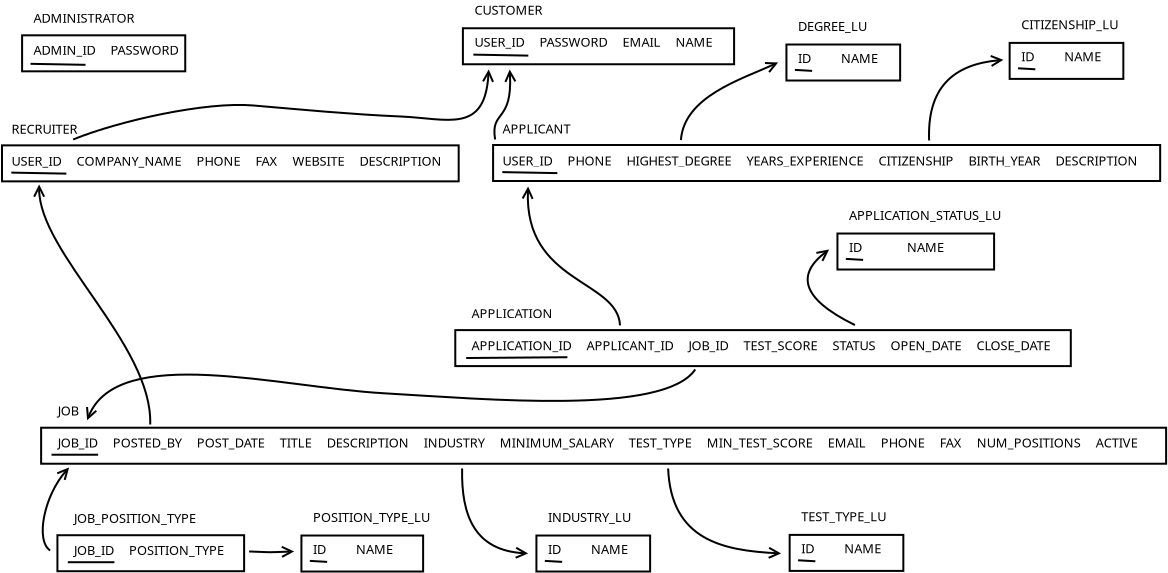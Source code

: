 <?xml version="1.0" encoding="UTF-8"?>
<dia:diagram xmlns:dia="http://www.lysator.liu.se/~alla/dia/">
  <dia:layer name="Background" visible="true">
    <dia:object type="Standard - Box" version="0" id="O0">
      <dia:attribute name="obj_pos">
        <dia:point val="-19.234,18.543"/>
      </dia:attribute>
      <dia:attribute name="obj_bb">
        <dia:rectangle val="-19.284,18.492;-11.027,20.392"/>
      </dia:attribute>
      <dia:attribute name="elem_corner">
        <dia:point val="-19.234,18.543"/>
      </dia:attribute>
      <dia:attribute name="elem_width">
        <dia:real val="8.157"/>
      </dia:attribute>
      <dia:attribute name="elem_height">
        <dia:real val="1.8"/>
      </dia:attribute>
      <dia:attribute name="show_background">
        <dia:boolean val="true"/>
      </dia:attribute>
    </dia:object>
    <dia:object type="Standard - Box" version="0" id="O1">
      <dia:attribute name="obj_pos">
        <dia:point val="2.806,18.19"/>
      </dia:attribute>
      <dia:attribute name="obj_bb">
        <dia:rectangle val="2.756,18.14;16.417,20.04"/>
      </dia:attribute>
      <dia:attribute name="elem_corner">
        <dia:point val="2.806,18.19"/>
      </dia:attribute>
      <dia:attribute name="elem_width">
        <dia:real val="13.56"/>
      </dia:attribute>
      <dia:attribute name="elem_height">
        <dia:real val="1.8"/>
      </dia:attribute>
      <dia:attribute name="show_background">
        <dia:boolean val="true"/>
      </dia:attribute>
    </dia:object>
    <dia:object type="Standard - Box" version="0" id="O2">
      <dia:attribute name="obj_pos">
        <dia:point val="-20.239,24.045"/>
      </dia:attribute>
      <dia:attribute name="obj_bb">
        <dia:rectangle val="-20.289,23.995;2.646,25.895"/>
      </dia:attribute>
      <dia:attribute name="elem_corner">
        <dia:point val="-20.239,24.045"/>
      </dia:attribute>
      <dia:attribute name="elem_width">
        <dia:real val="22.834"/>
      </dia:attribute>
      <dia:attribute name="elem_height">
        <dia:real val="1.8"/>
      </dia:attribute>
      <dia:attribute name="show_background">
        <dia:boolean val="true"/>
      </dia:attribute>
    </dia:object>
    <dia:object type="Standard - Box" version="0" id="O3">
      <dia:attribute name="obj_pos">
        <dia:point val="4.316,24.027"/>
      </dia:attribute>
      <dia:attribute name="obj_bb">
        <dia:rectangle val="4.266,23.977;37.72,25.878"/>
      </dia:attribute>
      <dia:attribute name="elem_corner">
        <dia:point val="4.316,24.027"/>
      </dia:attribute>
      <dia:attribute name="elem_width">
        <dia:real val="33.353"/>
      </dia:attribute>
      <dia:attribute name="elem_height">
        <dia:real val="1.8"/>
      </dia:attribute>
      <dia:attribute name="show_background">
        <dia:boolean val="true"/>
      </dia:attribute>
    </dia:object>
    <dia:object type="Standard - Box" version="0" id="O4">
      <dia:attribute name="obj_pos">
        <dia:point val="2.425,33.282"/>
      </dia:attribute>
      <dia:attribute name="obj_bb">
        <dia:rectangle val="2.375,33.233;33.252,35.133"/>
      </dia:attribute>
      <dia:attribute name="elem_corner">
        <dia:point val="2.425,33.282"/>
      </dia:attribute>
      <dia:attribute name="elem_width">
        <dia:real val="30.776"/>
      </dia:attribute>
      <dia:attribute name="elem_height">
        <dia:real val="1.8"/>
      </dia:attribute>
      <dia:attribute name="show_background">
        <dia:boolean val="true"/>
      </dia:attribute>
    </dia:object>
    <dia:object type="Standard - Box" version="0" id="O5">
      <dia:attribute name="obj_pos">
        <dia:point val="-18.283,38.163"/>
      </dia:attribute>
      <dia:attribute name="obj_bb">
        <dia:rectangle val="-18.333,38.112;38.017,40.013"/>
      </dia:attribute>
      <dia:attribute name="elem_corner">
        <dia:point val="-18.283,38.163"/>
      </dia:attribute>
      <dia:attribute name="elem_width">
        <dia:real val="56.25"/>
      </dia:attribute>
      <dia:attribute name="elem_height">
        <dia:real val="1.8"/>
      </dia:attribute>
      <dia:attribute name="show_background">
        <dia:boolean val="true"/>
      </dia:attribute>
    </dia:object>
    <dia:object type="Standard - Text" version="1" id="O6">
      <dia:attribute name="obj_pos">
        <dia:point val="-17.45,37.55"/>
      </dia:attribute>
      <dia:attribute name="obj_bb">
        <dia:rectangle val="-17.45,37.037;37.145,39.718"/>
      </dia:attribute>
      <dia:attribute name="text">
        <dia:composite type="text">
          <dia:attribute name="string">
            <dia:string>#JOB

JOB_ID     POSTED_BY     POST_DATE     TITLE     DESCRIPTION     INDUSTRY     MINIMUM_SALARY     TEST_TYPE     MIN_TEST_SCORE     EMAIL     PHONE     FAX     NUM_POSITIONS     ACTIVE#</dia:string>
          </dia:attribute>
          <dia:attribute name="font">
            <dia:font family="sans" style="0" name="Helvetica"/>
          </dia:attribute>
          <dia:attribute name="height">
            <dia:real val="0.8"/>
          </dia:attribute>
          <dia:attribute name="pos">
            <dia:point val="-17.45,37.55"/>
          </dia:attribute>
          <dia:attribute name="color">
            <dia:color val="#000000"/>
          </dia:attribute>
          <dia:attribute name="alignment">
            <dia:enum val="0"/>
          </dia:attribute>
        </dia:composite>
      </dia:attribute>
      <dia:attribute name="valign">
        <dia:enum val="3"/>
      </dia:attribute>
    </dia:object>
    <dia:object type="Standard - Line" version="0" id="O7">
      <dia:attribute name="obj_pos">
        <dia:point val="-17.762,39.513"/>
      </dia:attribute>
      <dia:attribute name="obj_bb">
        <dia:rectangle val="-17.812,39.462;-15.383,39.562"/>
      </dia:attribute>
      <dia:attribute name="conn_endpoints">
        <dia:point val="-17.762,39.513"/>
        <dia:point val="-15.433,39.513"/>
      </dia:attribute>
      <dia:attribute name="numcp">
        <dia:int val="1"/>
      </dia:attribute>
    </dia:object>
    <dia:object type="Standard - Text" version="1" id="O8">
      <dia:attribute name="obj_pos">
        <dia:point val="-18.669,17.913"/>
      </dia:attribute>
      <dia:attribute name="obj_bb">
        <dia:rectangle val="-18.669,17.399;-11.501,20.08"/>
      </dia:attribute>
      <dia:attribute name="text">
        <dia:composite type="text">
          <dia:attribute name="string">
            <dia:string>#ADMINISTRATOR

ADMIN_ID     PASSWORD#</dia:string>
          </dia:attribute>
          <dia:attribute name="font">
            <dia:font family="sans" style="0" name="Helvetica"/>
          </dia:attribute>
          <dia:attribute name="height">
            <dia:real val="0.8"/>
          </dia:attribute>
          <dia:attribute name="pos">
            <dia:point val="-18.669,17.913"/>
          </dia:attribute>
          <dia:attribute name="color">
            <dia:color val="#000000"/>
          </dia:attribute>
          <dia:attribute name="alignment">
            <dia:enum val="0"/>
          </dia:attribute>
        </dia:composite>
      </dia:attribute>
      <dia:attribute name="valign">
        <dia:enum val="3"/>
      </dia:attribute>
    </dia:object>
    <dia:object type="Standard - Line" version="0" id="O9">
      <dia:attribute name="obj_pos">
        <dia:point val="-18.813,19.968"/>
      </dia:attribute>
      <dia:attribute name="obj_bb">
        <dia:rectangle val="-18.864,19.918;-16.012,20.069"/>
      </dia:attribute>
      <dia:attribute name="conn_endpoints">
        <dia:point val="-18.813,19.968"/>
        <dia:point val="-16.063,20.018"/>
      </dia:attribute>
      <dia:attribute name="numcp">
        <dia:int val="1"/>
      </dia:attribute>
    </dia:object>
    <dia:object type="Standard - Text" version="1" id="O10">
      <dia:attribute name="obj_pos">
        <dia:point val="3.381,17.512"/>
      </dia:attribute>
      <dia:attribute name="obj_bb">
        <dia:rectangle val="3.381,17.0;15.482,19.68"/>
      </dia:attribute>
      <dia:attribute name="text">
        <dia:composite type="text">
          <dia:attribute name="string">
            <dia:string>#CUSTOMER

USER_ID     PASSWORD     EMAIL     NAME#</dia:string>
          </dia:attribute>
          <dia:attribute name="font">
            <dia:font family="sans" style="0" name="Helvetica"/>
          </dia:attribute>
          <dia:attribute name="height">
            <dia:real val="0.8"/>
          </dia:attribute>
          <dia:attribute name="pos">
            <dia:point val="3.381,17.512"/>
          </dia:attribute>
          <dia:attribute name="color">
            <dia:color val="#000000"/>
          </dia:attribute>
          <dia:attribute name="alignment">
            <dia:enum val="0"/>
          </dia:attribute>
        </dia:composite>
      </dia:attribute>
      <dia:attribute name="valign">
        <dia:enum val="3"/>
      </dia:attribute>
    </dia:object>
    <dia:object type="Standard - Line" version="0" id="O11">
      <dia:attribute name="obj_pos">
        <dia:point val="3.327,19.508"/>
      </dia:attribute>
      <dia:attribute name="obj_bb">
        <dia:rectangle val="3.276,19.457;6.128,19.609"/>
      </dia:attribute>
      <dia:attribute name="conn_endpoints">
        <dia:point val="3.327,19.508"/>
        <dia:point val="6.077,19.558"/>
      </dia:attribute>
      <dia:attribute name="numcp">
        <dia:int val="1"/>
      </dia:attribute>
    </dia:object>
    <dia:object type="Standard - Text" version="1" id="O12">
      <dia:attribute name="obj_pos">
        <dia:point val="-19.769,23.462"/>
      </dia:attribute>
      <dia:attribute name="obj_bb">
        <dia:rectangle val="-19.769,22.95;1.932,25.63"/>
      </dia:attribute>
      <dia:attribute name="text">
        <dia:composite type="text">
          <dia:attribute name="string">
            <dia:string>#RECRUITER

USER_ID     COMPANY_NAME     PHONE     FAX     WEBSITE     DESCRIPTION#</dia:string>
          </dia:attribute>
          <dia:attribute name="font">
            <dia:font family="sans" style="0" name="Helvetica"/>
          </dia:attribute>
          <dia:attribute name="height">
            <dia:real val="0.8"/>
          </dia:attribute>
          <dia:attribute name="pos">
            <dia:point val="-19.769,23.462"/>
          </dia:attribute>
          <dia:attribute name="color">
            <dia:color val="#000000"/>
          </dia:attribute>
          <dia:attribute name="alignment">
            <dia:enum val="0"/>
          </dia:attribute>
        </dia:composite>
      </dia:attribute>
      <dia:attribute name="valign">
        <dia:enum val="3"/>
      </dia:attribute>
    </dia:object>
    <dia:object type="Standard - Line" version="0" id="O13">
      <dia:attribute name="obj_pos">
        <dia:point val="-19.773,25.408"/>
      </dia:attribute>
      <dia:attribute name="obj_bb">
        <dia:rectangle val="-19.824,25.358;-16.972,25.509"/>
      </dia:attribute>
      <dia:attribute name="conn_endpoints">
        <dia:point val="-19.773,25.408"/>
        <dia:point val="-17.023,25.458"/>
      </dia:attribute>
      <dia:attribute name="numcp">
        <dia:int val="1"/>
      </dia:attribute>
    </dia:object>
    <dia:object type="Standard - Text" version="1" id="O14">
      <dia:attribute name="obj_pos">
        <dia:point val="4.781,23.45"/>
      </dia:attribute>
      <dia:attribute name="obj_bb">
        <dia:rectangle val="4.781,22.937;37.177,25.618"/>
      </dia:attribute>
      <dia:attribute name="text">
        <dia:composite type="text">
          <dia:attribute name="string">
            <dia:string>#APPLICANT

USER_ID     PHONE     HIGHEST_DEGREE     YEARS_EXPERIENCE     CITIZENSHIP     BIRTH_YEAR     DESCRIPTION#</dia:string>
          </dia:attribute>
          <dia:attribute name="font">
            <dia:font family="sans" style="0" name="Helvetica"/>
          </dia:attribute>
          <dia:attribute name="height">
            <dia:real val="0.8"/>
          </dia:attribute>
          <dia:attribute name="pos">
            <dia:point val="4.781,23.45"/>
          </dia:attribute>
          <dia:attribute name="color">
            <dia:color val="#000000"/>
          </dia:attribute>
          <dia:attribute name="alignment">
            <dia:enum val="0"/>
          </dia:attribute>
        </dia:composite>
      </dia:attribute>
      <dia:attribute name="valign">
        <dia:enum val="3"/>
      </dia:attribute>
    </dia:object>
    <dia:object type="Standard - Text" version="1" id="O15">
      <dia:attribute name="obj_pos">
        <dia:point val="3.231,32.688"/>
      </dia:attribute>
      <dia:attribute name="obj_bb">
        <dia:rectangle val="3.231,32.193;32.656,34.819"/>
      </dia:attribute>
      <dia:attribute name="text">
        <dia:composite type="text">
          <dia:attribute name="string">
            <dia:string>#APPLICATION

APPLICATION_ID     APPLICANT_ID     JOB_ID     TEST_SCORE     STATUS     OPEN_DATE     CLOSE_DATE#</dia:string>
          </dia:attribute>
          <dia:attribute name="font">
            <dia:font family="sans" style="0" name="Helvetica"/>
          </dia:attribute>
          <dia:attribute name="height">
            <dia:real val="0.8"/>
          </dia:attribute>
          <dia:attribute name="pos">
            <dia:point val="3.231,32.688"/>
          </dia:attribute>
          <dia:attribute name="color">
            <dia:color val="#000000"/>
          </dia:attribute>
          <dia:attribute name="alignment">
            <dia:enum val="0"/>
          </dia:attribute>
        </dia:composite>
      </dia:attribute>
      <dia:attribute name="valign">
        <dia:enum val="3"/>
      </dia:attribute>
    </dia:object>
    <dia:object type="Standard - Line" version="0" id="O16">
      <dia:attribute name="obj_pos">
        <dia:point val="4.777,25.383"/>
      </dia:attribute>
      <dia:attribute name="obj_bb">
        <dia:rectangle val="4.726,25.332;7.578,25.484"/>
      </dia:attribute>
      <dia:attribute name="conn_endpoints">
        <dia:point val="4.777,25.383"/>
        <dia:point val="7.527,25.433"/>
      </dia:attribute>
      <dia:attribute name="numcp">
        <dia:int val="1"/>
      </dia:attribute>
    </dia:object>
    <dia:object type="Standard - Line" version="0" id="O17">
      <dia:attribute name="obj_pos">
        <dia:point val="2.972,34.678"/>
      </dia:attribute>
      <dia:attribute name="obj_bb">
        <dia:rectangle val="2.922,34.587;8.082,34.729"/>
      </dia:attribute>
      <dia:attribute name="conn_endpoints">
        <dia:point val="2.972,34.678"/>
        <dia:point val="8.031,34.638"/>
      </dia:attribute>
      <dia:attribute name="numcp">
        <dia:int val="1"/>
      </dia:attribute>
    </dia:object>
    <dia:object type="Standard - BezierLine" version="0" id="O18">
      <dia:attribute name="obj_pos">
        <dia:point val="-16.683,23.75"/>
      </dia:attribute>
      <dia:attribute name="obj_bb">
        <dia:rectangle val="-16.748,20.173;4.598,23.815"/>
      </dia:attribute>
      <dia:attribute name="bez_points">
        <dia:point val="-16.683,23.75"/>
        <dia:point val="-14.333,22.8"/>
        <dia:point val="-10.033,21.85"/>
        <dia:point val="-7.683,22.05"/>
        <dia:point val="-5.333,22.25"/>
        <dia:point val="-2.733,22.5"/>
        <dia:point val="-0.333,22.6"/>
        <dia:point val="2.067,22.7"/>
        <dia:point val="3.917,23.5"/>
        <dia:point val="4.096,20.25"/>
      </dia:attribute>
      <dia:attribute name="corner_types">
        <dia:enum val="0"/>
        <dia:enum val="0"/>
        <dia:enum val="0"/>
        <dia:enum val="0"/>
      </dia:attribute>
      <dia:attribute name="end_arrow">
        <dia:enum val="1"/>
      </dia:attribute>
      <dia:attribute name="end_arrow_length">
        <dia:real val="0.5"/>
      </dia:attribute>
      <dia:attribute name="end_arrow_width">
        <dia:real val="0.5"/>
      </dia:attribute>
    </dia:object>
    <dia:object type="Standard - BezierLine" version="0" id="O19">
      <dia:attribute name="obj_pos">
        <dia:point val="4.417,23.75"/>
      </dia:attribute>
      <dia:attribute name="obj_bb">
        <dia:rectangle val="4.33,20.172;5.648,23.808"/>
      </dia:attribute>
      <dia:attribute name="bez_points">
        <dia:point val="4.417,23.75"/>
        <dia:point val="4.167,22.25"/>
        <dia:point val="5.296,22.95"/>
        <dia:point val="5.146,20.25"/>
      </dia:attribute>
      <dia:attribute name="corner_types">
        <dia:enum val="0"/>
        <dia:enum val="0"/>
      </dia:attribute>
      <dia:attribute name="end_arrow">
        <dia:enum val="1"/>
      </dia:attribute>
      <dia:attribute name="end_arrow_length">
        <dia:real val="0.5"/>
      </dia:attribute>
      <dia:attribute name="end_arrow_width">
        <dia:real val="0.5"/>
      </dia:attribute>
    </dia:object>
    <dia:object type="Standard - BezierLine" version="0" id="O20">
      <dia:attribute name="obj_pos">
        <dia:point val="-12.829,38.002"/>
      </dia:attribute>
      <dia:attribute name="obj_bb">
        <dia:rectangle val="-18.883,25.95;-12.776,38.054"/>
      </dia:attribute>
      <dia:attribute name="bez_points">
        <dia:point val="-12.829,38.002"/>
        <dia:point val="-12.696,34"/>
        <dia:point val="-18.383,29.45"/>
        <dia:point val="-18.383,26"/>
      </dia:attribute>
      <dia:attribute name="corner_types">
        <dia:enum val="0"/>
        <dia:enum val="0"/>
      </dia:attribute>
      <dia:attribute name="end_arrow">
        <dia:enum val="1"/>
      </dia:attribute>
      <dia:attribute name="end_arrow_length">
        <dia:real val="0.5"/>
      </dia:attribute>
      <dia:attribute name="end_arrow_width">
        <dia:real val="0.5"/>
      </dia:attribute>
    </dia:object>
    <dia:object type="Standard - BezierLine" version="0" id="O21">
      <dia:attribute name="obj_pos">
        <dia:point val="10.663,33.047"/>
      </dia:attribute>
      <dia:attribute name="obj_bb">
        <dia:rectangle val="5.565,26.029;10.716,33.099"/>
      </dia:attribute>
      <dia:attribute name="bez_points">
        <dia:point val="10.663,33.047"/>
        <dia:point val="10.546,30.75"/>
        <dia:point val="5.867,30.95"/>
        <dia:point val="6.067,26.1"/>
      </dia:attribute>
      <dia:attribute name="corner_types">
        <dia:enum val="0"/>
        <dia:enum val="0"/>
      </dia:attribute>
      <dia:attribute name="end_arrow">
        <dia:enum val="1"/>
      </dia:attribute>
      <dia:attribute name="end_arrow_length">
        <dia:real val="0.5"/>
      </dia:attribute>
      <dia:attribute name="end_arrow_width">
        <dia:real val="0.5"/>
      </dia:attribute>
    </dia:object>
    <dia:object type="Standard - BezierLine" version="0" id="O22">
      <dia:attribute name="obj_pos">
        <dia:point val="14.422,35.25"/>
      </dia:attribute>
      <dia:attribute name="obj_bb">
        <dia:rectangle val="-16.466,35.181;14.492,38.021"/>
      </dia:attribute>
      <dia:attribute name="bez_points">
        <dia:point val="14.422,35.25"/>
        <dia:point val="12.872,37.55"/>
        <dia:point val="4.017,36.737"/>
        <dia:point val="-1.183,36.438"/>
        <dia:point val="-6.383,36.138"/>
        <dia:point val="-14.433,33.938"/>
        <dia:point val="-15.983,37.788"/>
      </dia:attribute>
      <dia:attribute name="corner_types">
        <dia:enum val="0"/>
        <dia:enum val="0"/>
        <dia:enum val="0"/>
      </dia:attribute>
      <dia:attribute name="end_arrow">
        <dia:enum val="1"/>
      </dia:attribute>
      <dia:attribute name="end_arrow_length">
        <dia:real val="0.5"/>
      </dia:attribute>
      <dia:attribute name="end_arrow_width">
        <dia:real val="0.5"/>
      </dia:attribute>
    </dia:object>
    <dia:object type="Standard - Box" version="0" id="O23">
      <dia:attribute name="obj_pos">
        <dia:point val="-5.268,43.553"/>
      </dia:attribute>
      <dia:attribute name="obj_bb">
        <dia:rectangle val="-5.318,43.502;0.867,45.403"/>
      </dia:attribute>
      <dia:attribute name="elem_corner">
        <dia:point val="-5.268,43.553"/>
      </dia:attribute>
      <dia:attribute name="elem_width">
        <dia:real val="6.085"/>
      </dia:attribute>
      <dia:attribute name="elem_height">
        <dia:real val="1.8"/>
      </dia:attribute>
      <dia:attribute name="show_background">
        <dia:boolean val="true"/>
      </dia:attribute>
    </dia:object>
    <dia:object type="Standard - Text" version="1" id="O24">
      <dia:attribute name="obj_pos">
        <dia:point val="-4.694,42.875"/>
      </dia:attribute>
      <dia:attribute name="obj_bb">
        <dia:rectangle val="-4.694,42.38;0.831,45.007"/>
      </dia:attribute>
      <dia:attribute name="text">
        <dia:composite type="text">
          <dia:attribute name="string">
            <dia:string>#POSITION_TYPE_LU

ID          NAME#</dia:string>
          </dia:attribute>
          <dia:attribute name="font">
            <dia:font family="sans" style="0" name="Helvetica"/>
          </dia:attribute>
          <dia:attribute name="height">
            <dia:real val="0.8"/>
          </dia:attribute>
          <dia:attribute name="pos">
            <dia:point val="-4.694,42.875"/>
          </dia:attribute>
          <dia:attribute name="color">
            <dia:color val="#000000"/>
          </dia:attribute>
          <dia:attribute name="alignment">
            <dia:enum val="0"/>
          </dia:attribute>
        </dia:composite>
      </dia:attribute>
      <dia:attribute name="valign">
        <dia:enum val="3"/>
      </dia:attribute>
    </dia:object>
    <dia:object type="Standard - Line" version="0" id="O25">
      <dia:attribute name="obj_pos">
        <dia:point val="-4.848,44.821"/>
      </dia:attribute>
      <dia:attribute name="obj_bb">
        <dia:rectangle val="-4.9,44.768;-3.931,44.924"/>
      </dia:attribute>
      <dia:attribute name="conn_endpoints">
        <dia:point val="-4.848,44.821"/>
        <dia:point val="-3.983,44.871"/>
      </dia:attribute>
      <dia:attribute name="numcp">
        <dia:int val="1"/>
      </dia:attribute>
    </dia:object>
    <dia:object type="Standard - Box" version="0" id="O26">
      <dia:attribute name="obj_pos">
        <dia:point val="-17.468,43.538"/>
      </dia:attribute>
      <dia:attribute name="obj_bb">
        <dia:rectangle val="-17.518,43.487;-8.083,45.388"/>
      </dia:attribute>
      <dia:attribute name="elem_corner">
        <dia:point val="-17.468,43.538"/>
      </dia:attribute>
      <dia:attribute name="elem_width">
        <dia:real val="9.335"/>
      </dia:attribute>
      <dia:attribute name="elem_height">
        <dia:real val="1.8"/>
      </dia:attribute>
      <dia:attribute name="show_background">
        <dia:boolean val="true"/>
      </dia:attribute>
    </dia:object>
    <dia:object type="Standard - Text" version="1" id="O27">
      <dia:attribute name="obj_pos">
        <dia:point val="-16.635,42.925"/>
      </dia:attribute>
      <dia:attribute name="obj_bb">
        <dia:rectangle val="-16.635,42.412;-9.234,45.093"/>
      </dia:attribute>
      <dia:attribute name="text">
        <dia:composite type="text">
          <dia:attribute name="string">
            <dia:string>#JOB_POSITION_TYPE

JOB_ID     POSITION_TYPE#</dia:string>
          </dia:attribute>
          <dia:attribute name="font">
            <dia:font family="sans" style="0" name="Helvetica"/>
          </dia:attribute>
          <dia:attribute name="height">
            <dia:real val="0.8"/>
          </dia:attribute>
          <dia:attribute name="pos">
            <dia:point val="-16.635,42.925"/>
          </dia:attribute>
          <dia:attribute name="color">
            <dia:color val="#000000"/>
          </dia:attribute>
          <dia:attribute name="alignment">
            <dia:enum val="0"/>
          </dia:attribute>
        </dia:composite>
      </dia:attribute>
      <dia:attribute name="valign">
        <dia:enum val="3"/>
      </dia:attribute>
    </dia:object>
    <dia:object type="Standard - Line" version="0" id="O28">
      <dia:attribute name="obj_pos">
        <dia:point val="-16.948,44.888"/>
      </dia:attribute>
      <dia:attribute name="obj_bb">
        <dia:rectangle val="-16.997,44.837;-14.568,44.938"/>
      </dia:attribute>
      <dia:attribute name="conn_endpoints">
        <dia:point val="-16.948,44.888"/>
        <dia:point val="-14.618,44.888"/>
      </dia:attribute>
      <dia:attribute name="numcp">
        <dia:int val="1"/>
      </dia:attribute>
    </dia:object>
    <dia:object type="Standard - BezierLine" version="0" id="O29">
      <dia:attribute name="obj_pos">
        <dia:point val="-17.833,44.3"/>
      </dia:attribute>
      <dia:attribute name="obj_bb">
        <dia:rectangle val="-18.248,39.78;-16.477,44.369"/>
      </dia:attribute>
      <dia:attribute name="bez_points">
        <dia:point val="-17.833,44.3"/>
        <dia:point val="-18.583,43.8"/>
        <dia:point val="-18.133,41.55"/>
        <dia:point val="-16.883,40.15"/>
      </dia:attribute>
      <dia:attribute name="corner_types">
        <dia:enum val="0"/>
        <dia:enum val="0"/>
      </dia:attribute>
      <dia:attribute name="end_arrow">
        <dia:enum val="1"/>
      </dia:attribute>
      <dia:attribute name="end_arrow_length">
        <dia:real val="0.5"/>
      </dia:attribute>
      <dia:attribute name="end_arrow_width">
        <dia:real val="0.5"/>
      </dia:attribute>
    </dia:object>
    <dia:object type="Standard - BezierLine" version="0" id="O30">
      <dia:attribute name="obj_pos">
        <dia:point val="-7.883,44.35"/>
      </dia:attribute>
      <dia:attribute name="obj_bb">
        <dia:rectangle val="-7.935,43.849;-5.568,44.851"/>
      </dia:attribute>
      <dia:attribute name="bez_points">
        <dia:point val="-7.883,44.35"/>
        <dia:point val="-6.483,44.4"/>
        <dia:point val="-7.233,44.4"/>
        <dia:point val="-5.633,44.35"/>
      </dia:attribute>
      <dia:attribute name="corner_types">
        <dia:enum val="0"/>
        <dia:enum val="0"/>
      </dia:attribute>
      <dia:attribute name="end_arrow">
        <dia:enum val="1"/>
      </dia:attribute>
      <dia:attribute name="end_arrow_length">
        <dia:real val="0.5"/>
      </dia:attribute>
      <dia:attribute name="end_arrow_width">
        <dia:real val="0.5"/>
      </dia:attribute>
    </dia:object>
    <dia:object type="Standard - Box" version="0" id="O31">
      <dia:attribute name="obj_pos">
        <dia:point val="6.482,43.553"/>
      </dia:attribute>
      <dia:attribute name="obj_bb">
        <dia:rectangle val="6.432,43.502;12.217,45.403"/>
      </dia:attribute>
      <dia:attribute name="elem_corner">
        <dia:point val="6.482,43.553"/>
      </dia:attribute>
      <dia:attribute name="elem_width">
        <dia:real val="5.685"/>
      </dia:attribute>
      <dia:attribute name="elem_height">
        <dia:real val="1.8"/>
      </dia:attribute>
      <dia:attribute name="show_background">
        <dia:boolean val="true"/>
      </dia:attribute>
    </dia:object>
    <dia:object type="Standard - Text" version="1" id="O32">
      <dia:attribute name="obj_pos">
        <dia:point val="7.056,42.875"/>
      </dia:attribute>
      <dia:attribute name="obj_bb">
        <dia:rectangle val="7.056,42.362;11.255,45.043"/>
      </dia:attribute>
      <dia:attribute name="text">
        <dia:composite type="text">
          <dia:attribute name="string">
            <dia:string>#INDUSTRY_LU

ID          NAME#</dia:string>
          </dia:attribute>
          <dia:attribute name="font">
            <dia:font family="sans" style="0" name="Helvetica"/>
          </dia:attribute>
          <dia:attribute name="height">
            <dia:real val="0.8"/>
          </dia:attribute>
          <dia:attribute name="pos">
            <dia:point val="7.056,42.875"/>
          </dia:attribute>
          <dia:attribute name="color">
            <dia:color val="#000000"/>
          </dia:attribute>
          <dia:attribute name="alignment">
            <dia:enum val="0"/>
          </dia:attribute>
        </dia:composite>
      </dia:attribute>
      <dia:attribute name="valign">
        <dia:enum val="3"/>
      </dia:attribute>
    </dia:object>
    <dia:object type="Standard - Line" version="0" id="O33">
      <dia:attribute name="obj_pos">
        <dia:point val="6.902,44.821"/>
      </dia:attribute>
      <dia:attribute name="obj_bb">
        <dia:rectangle val="6.85,44.768;7.819,44.924"/>
      </dia:attribute>
      <dia:attribute name="conn_endpoints">
        <dia:point val="6.902,44.821"/>
        <dia:point val="7.767,44.871"/>
      </dia:attribute>
      <dia:attribute name="numcp">
        <dia:int val="1"/>
      </dia:attribute>
    </dia:object>
    <dia:object type="Standard - BezierLine" version="0" id="O34">
      <dia:attribute name="obj_pos">
        <dia:point val="2.767,40.2"/>
      </dia:attribute>
      <dia:attribute name="obj_bb">
        <dia:rectangle val="2.714,40.149;6.145,44.952"/>
      </dia:attribute>
      <dia:attribute name="bez_points">
        <dia:point val="2.767,40.2"/>
        <dia:point val="2.717,42.6"/>
        <dia:point val="3.417,44.3"/>
        <dia:point val="6.067,44.45"/>
      </dia:attribute>
      <dia:attribute name="corner_types">
        <dia:enum val="0"/>
        <dia:enum val="0"/>
      </dia:attribute>
      <dia:attribute name="end_arrow">
        <dia:enum val="1"/>
      </dia:attribute>
      <dia:attribute name="end_arrow_length">
        <dia:real val="0.5"/>
      </dia:attribute>
      <dia:attribute name="end_arrow_width">
        <dia:real val="0.5"/>
      </dia:attribute>
    </dia:object>
    <dia:object type="Standard - Box" version="0" id="O35">
      <dia:attribute name="obj_pos">
        <dia:point val="19.143,43.522"/>
      </dia:attribute>
      <dia:attribute name="obj_bb">
        <dia:rectangle val="19.093,43.472;24.878,45.372"/>
      </dia:attribute>
      <dia:attribute name="elem_corner">
        <dia:point val="19.143,43.522"/>
      </dia:attribute>
      <dia:attribute name="elem_width">
        <dia:real val="5.685"/>
      </dia:attribute>
      <dia:attribute name="elem_height">
        <dia:real val="1.8"/>
      </dia:attribute>
      <dia:attribute name="show_background">
        <dia:boolean val="true"/>
      </dia:attribute>
    </dia:object>
    <dia:object type="Standard - Text" version="1" id="O36">
      <dia:attribute name="obj_pos">
        <dia:point val="19.718,42.845"/>
      </dia:attribute>
      <dia:attribute name="obj_bb">
        <dia:rectangle val="19.718,42.35;23.913,44.976"/>
      </dia:attribute>
      <dia:attribute name="text">
        <dia:composite type="text">
          <dia:attribute name="string">
            <dia:string>#TEST_TYPE_LU

ID          NAME#</dia:string>
          </dia:attribute>
          <dia:attribute name="font">
            <dia:font family="sans" style="0" name="Helvetica"/>
          </dia:attribute>
          <dia:attribute name="height">
            <dia:real val="0.8"/>
          </dia:attribute>
          <dia:attribute name="pos">
            <dia:point val="19.718,42.845"/>
          </dia:attribute>
          <dia:attribute name="color">
            <dia:color val="#000000"/>
          </dia:attribute>
          <dia:attribute name="alignment">
            <dia:enum val="0"/>
          </dia:attribute>
        </dia:composite>
      </dia:attribute>
      <dia:attribute name="valign">
        <dia:enum val="3"/>
      </dia:attribute>
    </dia:object>
    <dia:object type="Standard - Line" version="0" id="O37">
      <dia:attribute name="obj_pos">
        <dia:point val="19.564,44.791"/>
      </dia:attribute>
      <dia:attribute name="obj_bb">
        <dia:rectangle val="19.511,44.738;20.481,44.893"/>
      </dia:attribute>
      <dia:attribute name="conn_endpoints">
        <dia:point val="19.564,44.791"/>
        <dia:point val="20.428,44.84"/>
      </dia:attribute>
      <dia:attribute name="numcp">
        <dia:int val="1"/>
      </dia:attribute>
    </dia:object>
    <dia:object type="Standard - BezierLine" version="0" id="O38">
      <dia:attribute name="obj_pos">
        <dia:point val="13.067,40.2"/>
      </dia:attribute>
      <dia:attribute name="obj_bb">
        <dia:rectangle val="13.015,40.148;18.793,44.952"/>
      </dia:attribute>
      <dia:attribute name="bez_points">
        <dia:point val="13.067,40.2"/>
        <dia:point val="13.217,43.8"/>
        <dia:point val="15.817,44.3"/>
        <dia:point val="18.717,44.45"/>
      </dia:attribute>
      <dia:attribute name="corner_types">
        <dia:enum val="0"/>
        <dia:enum val="0"/>
      </dia:attribute>
      <dia:attribute name="end_arrow">
        <dia:enum val="1"/>
      </dia:attribute>
      <dia:attribute name="end_arrow_length">
        <dia:real val="0.5"/>
      </dia:attribute>
      <dia:attribute name="end_arrow_width">
        <dia:real val="0.5"/>
      </dia:attribute>
    </dia:object>
    <dia:object type="Standard - Box" version="0" id="O39">
      <dia:attribute name="obj_pos">
        <dia:point val="30.143,18.922"/>
      </dia:attribute>
      <dia:attribute name="obj_bb">
        <dia:rectangle val="30.093,18.872;35.878,20.772"/>
      </dia:attribute>
      <dia:attribute name="elem_corner">
        <dia:point val="30.143,18.922"/>
      </dia:attribute>
      <dia:attribute name="elem_width">
        <dia:real val="5.685"/>
      </dia:attribute>
      <dia:attribute name="elem_height">
        <dia:real val="1.8"/>
      </dia:attribute>
      <dia:attribute name="show_background">
        <dia:boolean val="true"/>
      </dia:attribute>
    </dia:object>
    <dia:object type="Standard - Text" version="1" id="O40">
      <dia:attribute name="obj_pos">
        <dia:point val="30.718,18.245"/>
      </dia:attribute>
      <dia:attribute name="obj_bb">
        <dia:rectangle val="30.718,17.732;35.399,20.412"/>
      </dia:attribute>
      <dia:attribute name="text">
        <dia:composite type="text">
          <dia:attribute name="string">
            <dia:string>#CITIZENSHIP_LU

ID          NAME#</dia:string>
          </dia:attribute>
          <dia:attribute name="font">
            <dia:font family="sans" style="0" name="Helvetica"/>
          </dia:attribute>
          <dia:attribute name="height">
            <dia:real val="0.8"/>
          </dia:attribute>
          <dia:attribute name="pos">
            <dia:point val="30.718,18.245"/>
          </dia:attribute>
          <dia:attribute name="color">
            <dia:color val="#000000"/>
          </dia:attribute>
          <dia:attribute name="alignment">
            <dia:enum val="0"/>
          </dia:attribute>
        </dia:composite>
      </dia:attribute>
      <dia:attribute name="valign">
        <dia:enum val="3"/>
      </dia:attribute>
    </dia:object>
    <dia:object type="Standard - Line" version="0" id="O41">
      <dia:attribute name="obj_pos">
        <dia:point val="30.564,20.191"/>
      </dia:attribute>
      <dia:attribute name="obj_bb">
        <dia:rectangle val="30.511,20.138;31.481,20.293"/>
      </dia:attribute>
      <dia:attribute name="conn_endpoints">
        <dia:point val="30.564,20.191"/>
        <dia:point val="31.428,20.241"/>
      </dia:attribute>
      <dia:attribute name="numcp">
        <dia:int val="1"/>
      </dia:attribute>
    </dia:object>
    <dia:object type="Standard - BezierLine" version="0" id="O42">
      <dia:attribute name="obj_pos">
        <dia:point val="26.117,23.8"/>
      </dia:attribute>
      <dia:attribute name="obj_bb">
        <dia:rectangle val="26.061,19.267;29.923,23.852"/>
      </dia:attribute>
      <dia:attribute name="bez_points">
        <dia:point val="26.117,23.8"/>
        <dia:point val="26.017,21.2"/>
        <dia:point val="27.267,20"/>
        <dia:point val="29.828,19.77"/>
      </dia:attribute>
      <dia:attribute name="corner_types">
        <dia:enum val="0"/>
        <dia:enum val="0"/>
      </dia:attribute>
      <dia:attribute name="end_arrow">
        <dia:enum val="1"/>
      </dia:attribute>
      <dia:attribute name="end_arrow_length">
        <dia:real val="0.5"/>
      </dia:attribute>
      <dia:attribute name="end_arrow_width">
        <dia:real val="0.5"/>
      </dia:attribute>
    </dia:object>
    <dia:object type="Standard - Box" version="0" id="O43">
      <dia:attribute name="obj_pos">
        <dia:point val="18.983,19.003"/>
      </dia:attribute>
      <dia:attribute name="obj_bb">
        <dia:rectangle val="18.933,18.953;24.718,20.852"/>
      </dia:attribute>
      <dia:attribute name="elem_corner">
        <dia:point val="18.983,19.003"/>
      </dia:attribute>
      <dia:attribute name="elem_width">
        <dia:real val="5.685"/>
      </dia:attribute>
      <dia:attribute name="elem_height">
        <dia:real val="1.8"/>
      </dia:attribute>
      <dia:attribute name="show_background">
        <dia:boolean val="true"/>
      </dia:attribute>
    </dia:object>
    <dia:object type="Standard - Text" version="1" id="O44">
      <dia:attribute name="obj_pos">
        <dia:point val="19.558,18.325"/>
      </dia:attribute>
      <dia:attribute name="obj_bb">
        <dia:rectangle val="19.558,17.812;23.756,20.493"/>
      </dia:attribute>
      <dia:attribute name="text">
        <dia:composite type="text">
          <dia:attribute name="string">
            <dia:string>#DEGREE_LU

ID          NAME#</dia:string>
          </dia:attribute>
          <dia:attribute name="font">
            <dia:font family="sans" style="0" name="Helvetica"/>
          </dia:attribute>
          <dia:attribute name="height">
            <dia:real val="0.8"/>
          </dia:attribute>
          <dia:attribute name="pos">
            <dia:point val="19.558,18.325"/>
          </dia:attribute>
          <dia:attribute name="color">
            <dia:color val="#000000"/>
          </dia:attribute>
          <dia:attribute name="alignment">
            <dia:enum val="0"/>
          </dia:attribute>
        </dia:composite>
      </dia:attribute>
      <dia:attribute name="valign">
        <dia:enum val="3"/>
      </dia:attribute>
    </dia:object>
    <dia:object type="Standard - Line" version="0" id="O45">
      <dia:attribute name="obj_pos">
        <dia:point val="19.404,20.271"/>
      </dia:attribute>
      <dia:attribute name="obj_bb">
        <dia:rectangle val="19.351,20.218;20.321,20.374"/>
      </dia:attribute>
      <dia:attribute name="conn_endpoints">
        <dia:point val="19.404,20.271"/>
        <dia:point val="20.268,20.321"/>
      </dia:attribute>
      <dia:attribute name="numcp">
        <dia:int val="1"/>
      </dia:attribute>
    </dia:object>
    <dia:object type="Standard - BezierLine" version="0" id="O46">
      <dia:attribute name="obj_pos">
        <dia:point val="13.706,23.78"/>
      </dia:attribute>
      <dia:attribute name="obj_bb">
        <dia:rectangle val="13.653,19.425;18.821,23.834"/>
      </dia:attribute>
      <dia:attribute name="bez_points">
        <dia:point val="13.706,23.78"/>
        <dia:point val="13.867,21.6"/>
        <dia:point val="16.717,20.75"/>
        <dia:point val="18.567,19.9"/>
      </dia:attribute>
      <dia:attribute name="corner_types">
        <dia:enum val="0"/>
        <dia:enum val="0"/>
      </dia:attribute>
      <dia:attribute name="end_arrow">
        <dia:enum val="1"/>
      </dia:attribute>
      <dia:attribute name="end_arrow_length">
        <dia:real val="0.5"/>
      </dia:attribute>
      <dia:attribute name="end_arrow_width">
        <dia:real val="0.5"/>
      </dia:attribute>
    </dia:object>
    <dia:object type="Standard - Box" version="0" id="O47">
      <dia:attribute name="obj_pos">
        <dia:point val="21.533,28.453"/>
      </dia:attribute>
      <dia:attribute name="obj_bb">
        <dia:rectangle val="21.483,28.402;29.417,30.302"/>
      </dia:attribute>
      <dia:attribute name="elem_corner">
        <dia:point val="21.533,28.453"/>
      </dia:attribute>
      <dia:attribute name="elem_width">
        <dia:real val="7.833"/>
      </dia:attribute>
      <dia:attribute name="elem_height">
        <dia:real val="1.8"/>
      </dia:attribute>
      <dia:attribute name="show_background">
        <dia:boolean val="true"/>
      </dia:attribute>
    </dia:object>
    <dia:object type="Standard - Text" version="1" id="O48">
      <dia:attribute name="obj_pos">
        <dia:point val="22.108,27.775"/>
      </dia:attribute>
      <dia:attribute name="obj_bb">
        <dia:rectangle val="22.108,27.28;29.401,29.907"/>
      </dia:attribute>
      <dia:attribute name="text">
        <dia:composite type="text">
          <dia:attribute name="string">
            <dia:string>#APPLICATION_STATUS_LU

ID               NAME#</dia:string>
          </dia:attribute>
          <dia:attribute name="font">
            <dia:font family="sans" style="0" name="Helvetica"/>
          </dia:attribute>
          <dia:attribute name="height">
            <dia:real val="0.8"/>
          </dia:attribute>
          <dia:attribute name="pos">
            <dia:point val="22.108,27.775"/>
          </dia:attribute>
          <dia:attribute name="color">
            <dia:color val="#000000"/>
          </dia:attribute>
          <dia:attribute name="alignment">
            <dia:enum val="0"/>
          </dia:attribute>
        </dia:composite>
      </dia:attribute>
      <dia:attribute name="valign">
        <dia:enum val="3"/>
      </dia:attribute>
    </dia:object>
    <dia:object type="Standard - Line" version="0" id="O49">
      <dia:attribute name="obj_pos">
        <dia:point val="21.954,29.721"/>
      </dia:attribute>
      <dia:attribute name="obj_bb">
        <dia:rectangle val="21.901,29.668;22.871,29.824"/>
      </dia:attribute>
      <dia:attribute name="conn_endpoints">
        <dia:point val="21.954,29.721"/>
        <dia:point val="22.818,29.771"/>
      </dia:attribute>
      <dia:attribute name="numcp">
        <dia:int val="1"/>
      </dia:attribute>
    </dia:object>
    <dia:object type="Standard - BezierLine" version="0" id="O50">
      <dia:attribute name="obj_pos">
        <dia:point val="22.406,33.03"/>
      </dia:attribute>
      <dia:attribute name="obj_bb">
        <dia:rectangle val="20.032,28.822;22.473,33.097"/>
      </dia:attribute>
      <dia:attribute name="bez_points">
        <dia:point val="22.406,33.03"/>
        <dia:point val="19.656,31.68"/>
        <dia:point val="19.506,30.48"/>
        <dia:point val="21.118,29.25"/>
      </dia:attribute>
      <dia:attribute name="corner_types">
        <dia:enum val="0"/>
        <dia:enum val="0"/>
      </dia:attribute>
      <dia:attribute name="end_arrow">
        <dia:enum val="1"/>
      </dia:attribute>
      <dia:attribute name="end_arrow_length">
        <dia:real val="0.5"/>
      </dia:attribute>
      <dia:attribute name="end_arrow_width">
        <dia:real val="0.5"/>
      </dia:attribute>
    </dia:object>
  </dia:layer>
</dia:diagram>

